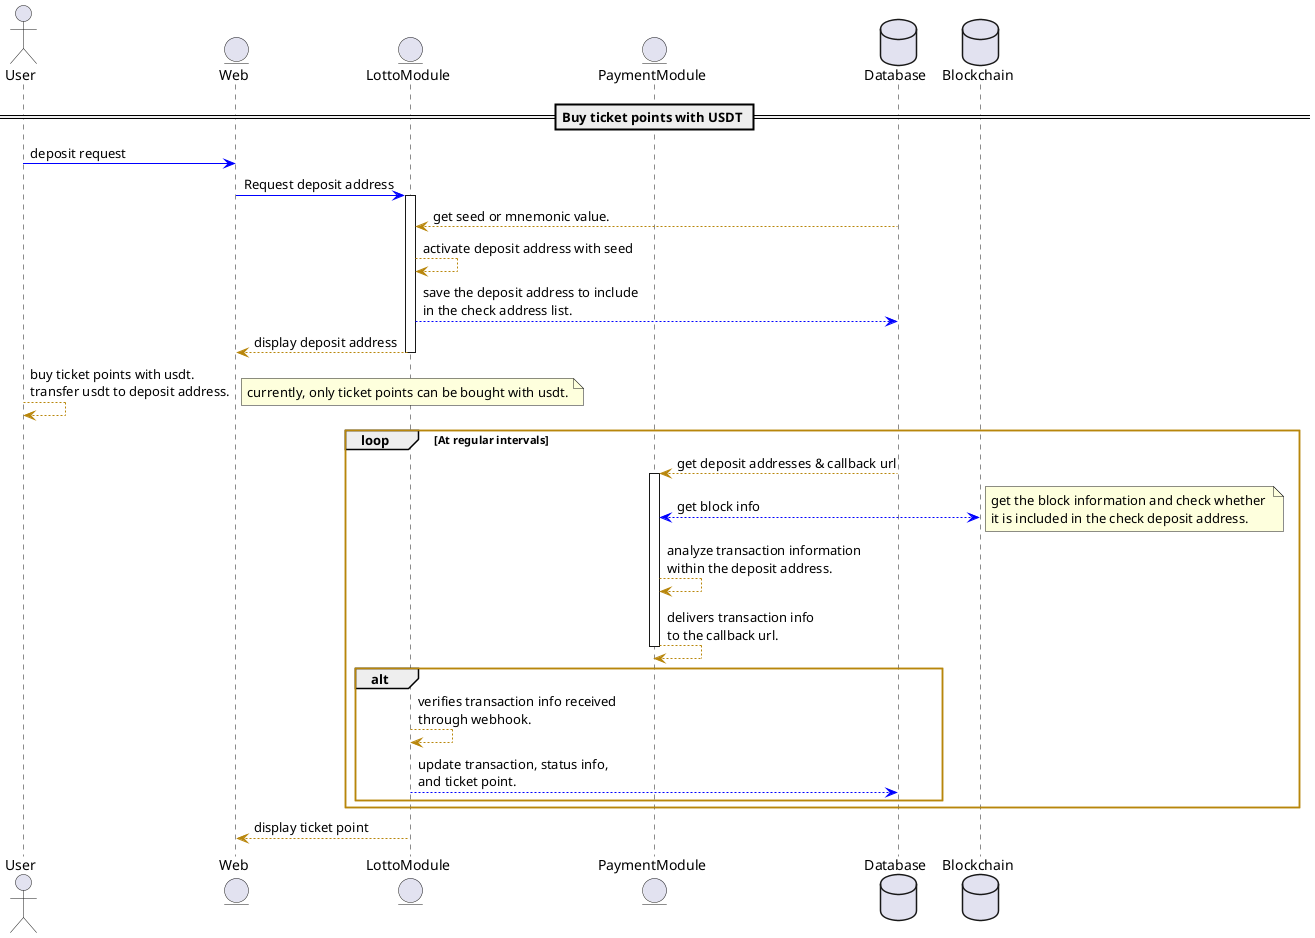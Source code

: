 @startuml
!define RECTANGLE_CLASS
!define RECTANGLE_BLUE Class<<BLUE>>

skinparam shadowing false
skinparam backgroundColor #FFFFFF
skinparam ArrowColor #0000FF
skinparam activity {
    BackgroundColor<<BLUE>> #ADD8E6
    BorderColor<<BLUE>> #00008B
    FontColor<<BLUE>> #00008B
    FontSize 12
}
skinparam class {
    BackgroundColor #FEFECE
    BorderColor #B8860B
    ArrowColor #B8860B
    FontSize 12
    FontName Arial
}
skinparam usecase {
    BackgroundColor #FFFFA3
    BorderColor #FFA500
    FontSize 12
    FontName Arial
}
skinparam package {
    BackgroundColor #FFFFFF
    BorderColor #B8860B
    FontSize 12
    FontName Arial
}
skinparam participant {
    BackgroundColor #B0E0E6
    BorderColor #4682B4
    FontSize 12
    FontName Arial
}

actor User
entity Web
entity LottoModule
entity PaymentModule
database Database
database Blockchain


== Buy ticket points with USDT ==

User -[#0000FF]> Web: deposit request
Web -[#0000FF]> LottoModule: Request deposit address
activate LottoModule
LottoModule <-- Database : get seed or mnemonic value.
LottoModule --> LottoModule : activate deposit address with seed
LottoModule --[#0000FF]> Database: save the deposit address to include \nin the check address list.
LottoModule --> Web: display deposit address
deactivate LottoModule

User --> User: buy ticket points with usdt.\ntransfer usdt to deposit address.
note right : currently, only ticket points can be bought with usdt.


loop At regular intervals
    PaymentModule <-- Database: get deposit addresses & callback url
    activate PaymentModule
    PaymentModule <-[#0000FF]-> Blockchain: get block info
    note right: get the block information and check whether \nit is included in the check deposit address.

    PaymentModule --> PaymentModule: analyze transaction information \nwithin the deposit address.
    PaymentModule --> PaymentModule: delivers transaction info \nto the callback url.
    deactivate PaymentModule

    alt
        LottoModule --> LottoModule: verifies transaction info received \nthrough webhook.
        LottoModule --[#0000FF]> Database: update transaction, status info, \nand ticket point.
    end

end

LottoModule --> Web: display ticket point

@enduml
